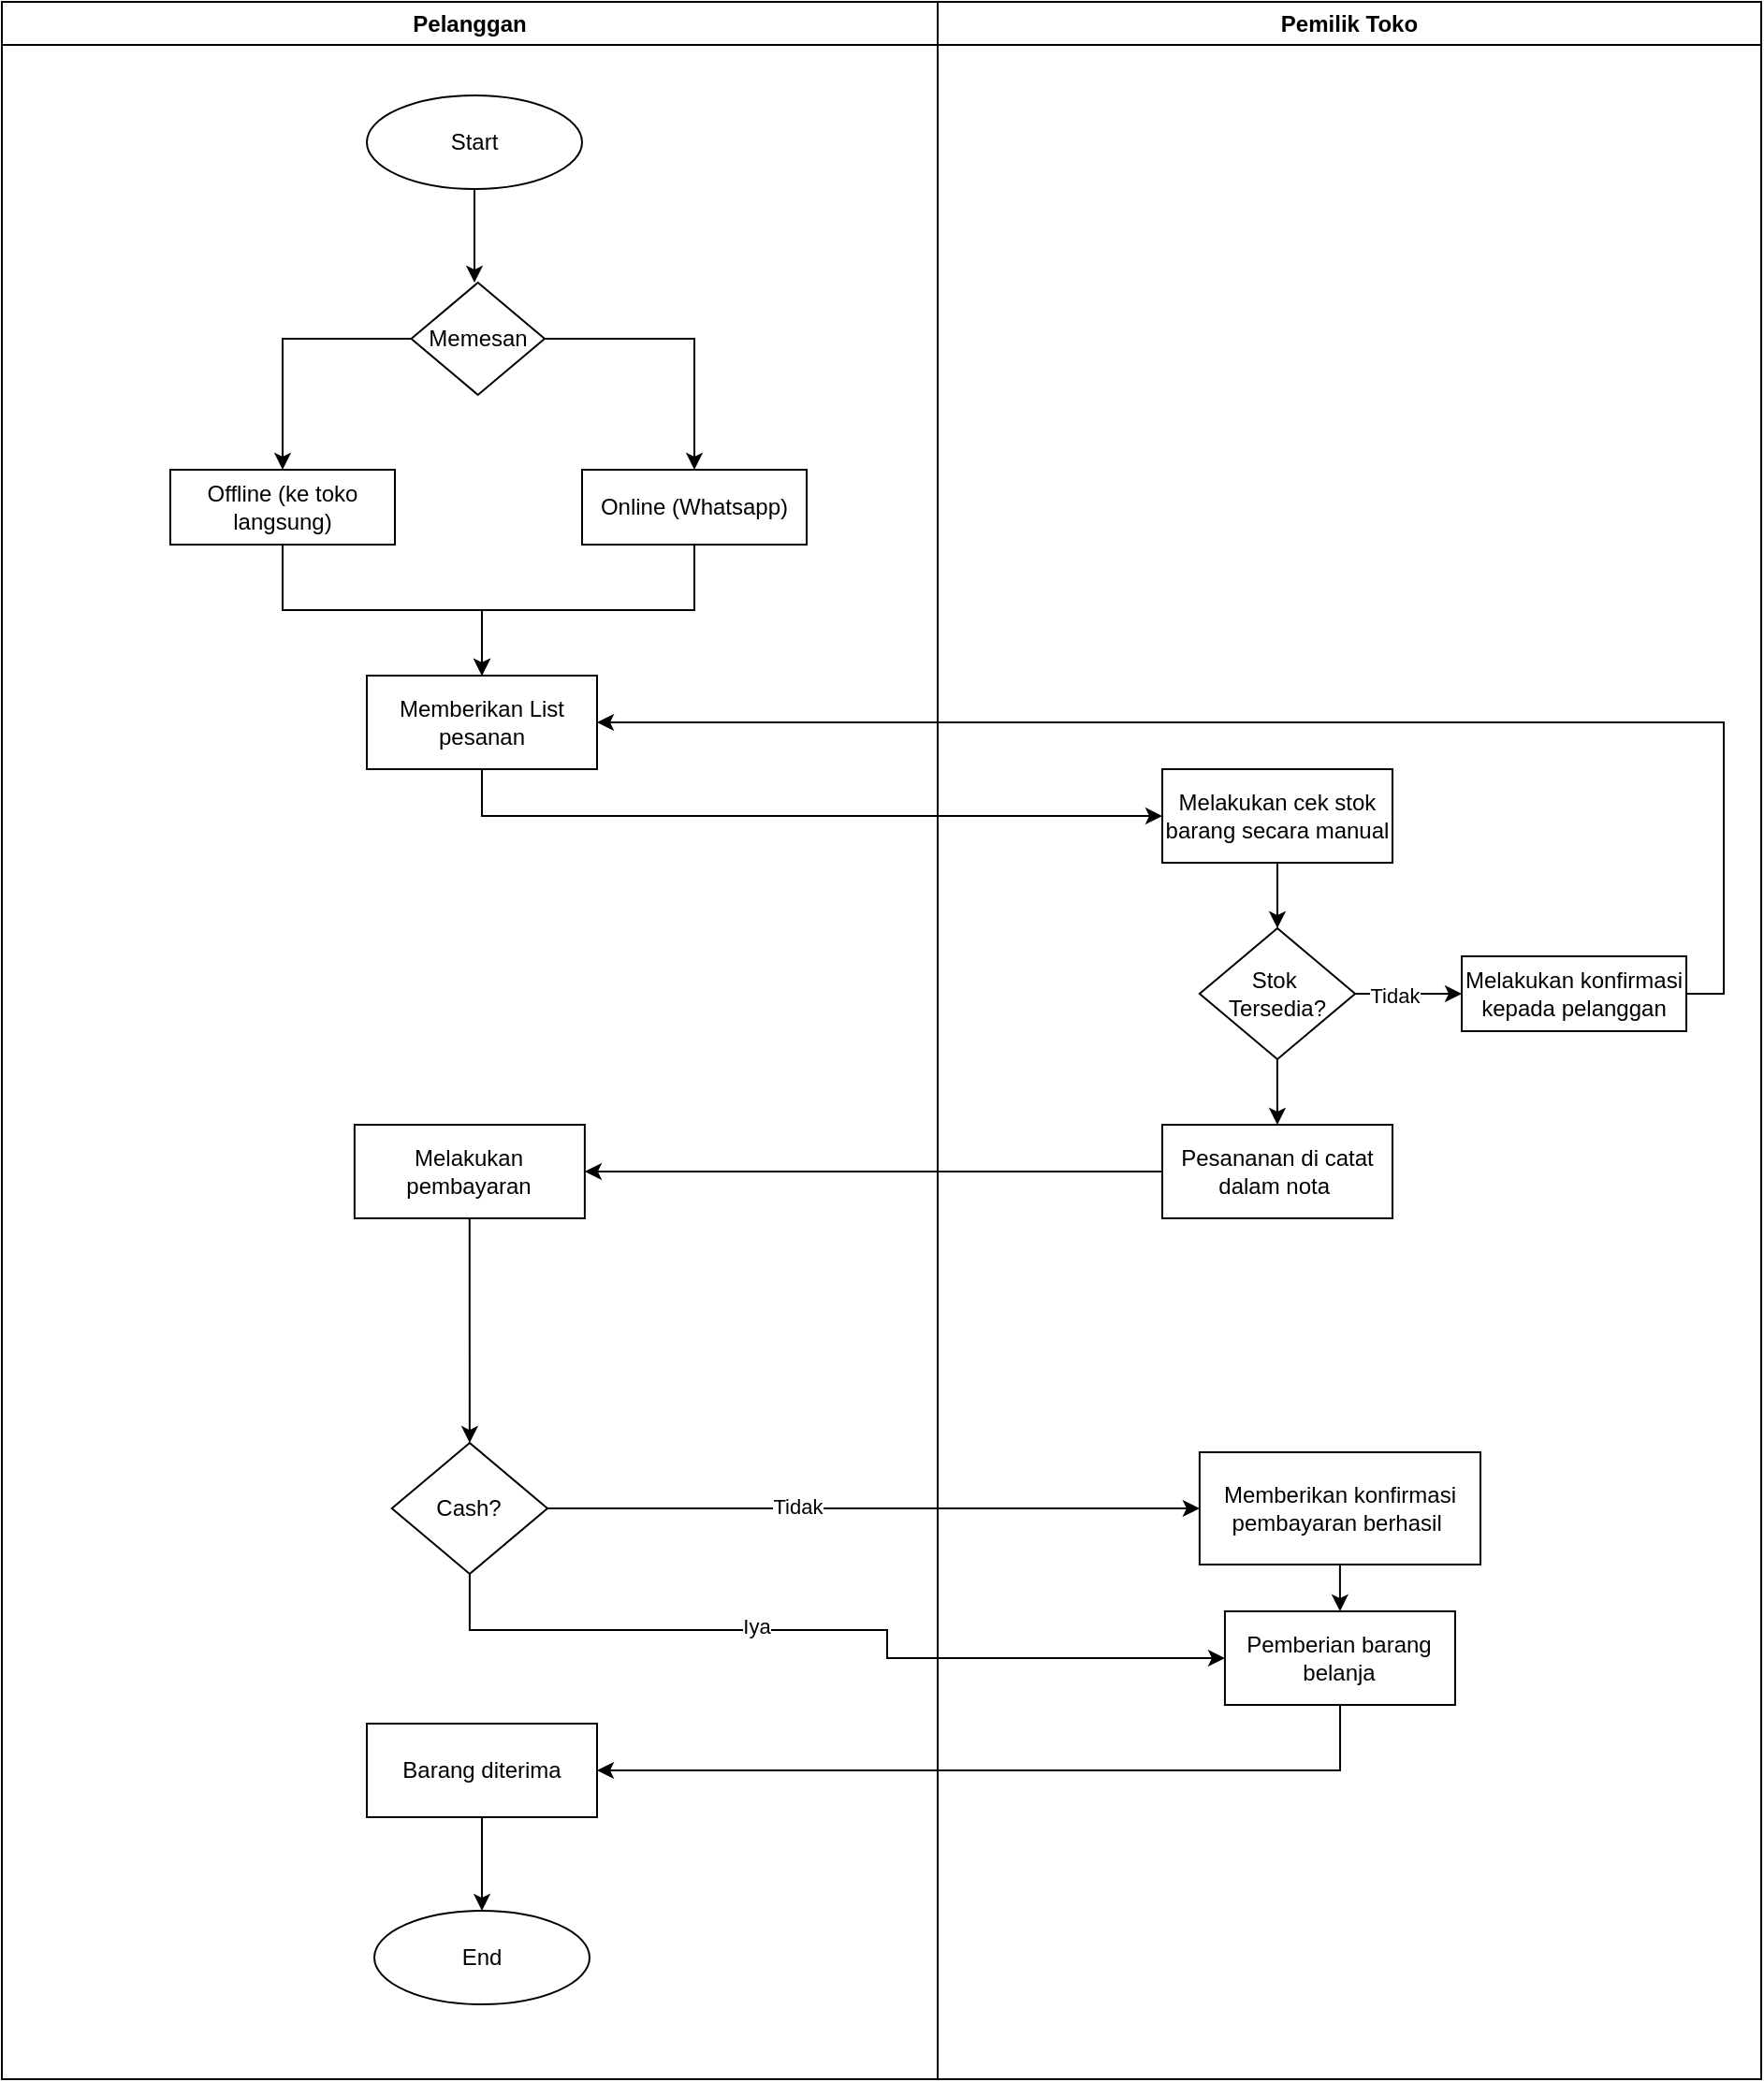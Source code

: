 <mxfile version="26.0.11">
  <diagram name="Page-1" id="lMPPSyxQ9ihXqq-34sMT">
    <mxGraphModel dx="1240" dy="547" grid="1" gridSize="10" guides="1" tooltips="1" connect="1" arrows="1" fold="1" page="1" pageScale="1" pageWidth="850" pageHeight="1100" math="0" shadow="0">
      <root>
        <mxCell id="0" />
        <mxCell id="1" parent="0" />
        <mxCell id="8Lf1zGKXDGWRpxzg6P_H-1" value="Pelanggan" style="swimlane;whiteSpace=wrap;html=1;" vertex="1" parent="1">
          <mxGeometry x="300" y="340" width="500" height="1110" as="geometry">
            <mxRectangle x="140" y="520" width="140" height="30" as="alternateBounds" />
          </mxGeometry>
        </mxCell>
        <mxCell id="8Lf1zGKXDGWRpxzg6P_H-2" value="Start" style="ellipse;whiteSpace=wrap;html=1;" vertex="1" parent="8Lf1zGKXDGWRpxzg6P_H-1">
          <mxGeometry x="195" y="50" width="115" height="50" as="geometry" />
        </mxCell>
        <mxCell id="8Lf1zGKXDGWRpxzg6P_H-84" style="edgeStyle=orthogonalEdgeStyle;rounded=0;orthogonalLoop=1;jettySize=auto;html=1;entryX=0.5;entryY=0;entryDx=0;entryDy=0;" edge="1" parent="8Lf1zGKXDGWRpxzg6P_H-1" source="8Lf1zGKXDGWRpxzg6P_H-4" target="8Lf1zGKXDGWRpxzg6P_H-15">
          <mxGeometry relative="1" as="geometry" />
        </mxCell>
        <mxCell id="8Lf1zGKXDGWRpxzg6P_H-4" value="Offline (ke toko langsung)" style="rounded=0;whiteSpace=wrap;html=1;" vertex="1" parent="8Lf1zGKXDGWRpxzg6P_H-1">
          <mxGeometry x="90" y="250" width="120" height="40" as="geometry" />
        </mxCell>
        <mxCell id="8Lf1zGKXDGWRpxzg6P_H-7" style="edgeStyle=orthogonalEdgeStyle;rounded=0;orthogonalLoop=1;jettySize=auto;html=1;" edge="1" parent="8Lf1zGKXDGWRpxzg6P_H-1" source="8Lf1zGKXDGWRpxzg6P_H-2">
          <mxGeometry relative="1" as="geometry">
            <mxPoint x="252.5" y="150" as="targetPoint" />
          </mxGeometry>
        </mxCell>
        <mxCell id="8Lf1zGKXDGWRpxzg6P_H-15" value="Memberikan List pesanan" style="rounded=0;whiteSpace=wrap;html=1;" vertex="1" parent="8Lf1zGKXDGWRpxzg6P_H-1">
          <mxGeometry x="195" y="360" width="123" height="50" as="geometry" />
        </mxCell>
        <mxCell id="8Lf1zGKXDGWRpxzg6P_H-65" style="edgeStyle=orthogonalEdgeStyle;rounded=0;orthogonalLoop=1;jettySize=auto;html=1;entryX=0.5;entryY=0;entryDx=0;entryDy=0;" edge="1" parent="8Lf1zGKXDGWRpxzg6P_H-1" source="8Lf1zGKXDGWRpxzg6P_H-61" target="8Lf1zGKXDGWRpxzg6P_H-4">
          <mxGeometry relative="1" as="geometry">
            <mxPoint x="240.0" y="240" as="targetPoint" />
          </mxGeometry>
        </mxCell>
        <mxCell id="8Lf1zGKXDGWRpxzg6P_H-66" style="edgeStyle=orthogonalEdgeStyle;rounded=0;orthogonalLoop=1;jettySize=auto;html=1;entryX=0.5;entryY=0;entryDx=0;entryDy=0;" edge="1" parent="8Lf1zGKXDGWRpxzg6P_H-1" source="8Lf1zGKXDGWRpxzg6P_H-61" target="8Lf1zGKXDGWRpxzg6P_H-64">
          <mxGeometry relative="1" as="geometry" />
        </mxCell>
        <mxCell id="8Lf1zGKXDGWRpxzg6P_H-61" value="Memesan" style="rhombus;whiteSpace=wrap;html=1;" vertex="1" parent="8Lf1zGKXDGWRpxzg6P_H-1">
          <mxGeometry x="218.75" y="150" width="71.25" height="60" as="geometry" />
        </mxCell>
        <mxCell id="8Lf1zGKXDGWRpxzg6P_H-71" style="edgeStyle=orthogonalEdgeStyle;rounded=0;orthogonalLoop=1;jettySize=auto;html=1;entryX=0.5;entryY=0;entryDx=0;entryDy=0;" edge="1" parent="8Lf1zGKXDGWRpxzg6P_H-1" source="8Lf1zGKXDGWRpxzg6P_H-64" target="8Lf1zGKXDGWRpxzg6P_H-15">
          <mxGeometry relative="1" as="geometry" />
        </mxCell>
        <mxCell id="8Lf1zGKXDGWRpxzg6P_H-64" value="Online (Whatsapp)" style="rounded=0;whiteSpace=wrap;html=1;" vertex="1" parent="8Lf1zGKXDGWRpxzg6P_H-1">
          <mxGeometry x="310" y="250" width="120" height="40" as="geometry" />
        </mxCell>
        <mxCell id="8Lf1zGKXDGWRpxzg6P_H-97" style="edgeStyle=orthogonalEdgeStyle;rounded=0;orthogonalLoop=1;jettySize=auto;html=1;" edge="1" parent="8Lf1zGKXDGWRpxzg6P_H-1" source="8Lf1zGKXDGWRpxzg6P_H-91" target="8Lf1zGKXDGWRpxzg6P_H-94">
          <mxGeometry relative="1" as="geometry" />
        </mxCell>
        <mxCell id="8Lf1zGKXDGWRpxzg6P_H-91" value="Melakukan pembayaran" style="rounded=0;whiteSpace=wrap;html=1;" vertex="1" parent="8Lf1zGKXDGWRpxzg6P_H-1">
          <mxGeometry x="188.44" y="600" width="123" height="50" as="geometry" />
        </mxCell>
        <mxCell id="8Lf1zGKXDGWRpxzg6P_H-94" value="Cash?" style="rhombus;whiteSpace=wrap;html=1;" vertex="1" parent="8Lf1zGKXDGWRpxzg6P_H-1">
          <mxGeometry x="208.38" y="770" width="83.12" height="70" as="geometry" />
        </mxCell>
        <mxCell id="8Lf1zGKXDGWRpxzg6P_H-125" style="edgeStyle=orthogonalEdgeStyle;rounded=0;orthogonalLoop=1;jettySize=auto;html=1;" edge="1" parent="8Lf1zGKXDGWRpxzg6P_H-1" source="8Lf1zGKXDGWRpxzg6P_H-117" target="8Lf1zGKXDGWRpxzg6P_H-118">
          <mxGeometry relative="1" as="geometry" />
        </mxCell>
        <mxCell id="8Lf1zGKXDGWRpxzg6P_H-117" value="Barang diterima" style="rounded=0;whiteSpace=wrap;html=1;" vertex="1" parent="8Lf1zGKXDGWRpxzg6P_H-1">
          <mxGeometry x="195" y="920" width="123" height="50" as="geometry" />
        </mxCell>
        <mxCell id="8Lf1zGKXDGWRpxzg6P_H-118" value="End" style="ellipse;whiteSpace=wrap;html=1;" vertex="1" parent="8Lf1zGKXDGWRpxzg6P_H-1">
          <mxGeometry x="199" y="1020" width="115" height="50" as="geometry" />
        </mxCell>
        <mxCell id="8Lf1zGKXDGWRpxzg6P_H-48" value="Pemilik Toko" style="swimlane;whiteSpace=wrap;html=1;" vertex="1" parent="1">
          <mxGeometry x="800" y="340" width="440" height="1110" as="geometry">
            <mxRectangle x="140" y="520" width="140" height="30" as="alternateBounds" />
          </mxGeometry>
        </mxCell>
        <mxCell id="8Lf1zGKXDGWRpxzg6P_H-67" value="Melakukan konfirmasi kepada pelanggan" style="rounded=0;whiteSpace=wrap;html=1;" vertex="1" parent="8Lf1zGKXDGWRpxzg6P_H-48">
          <mxGeometry x="280" y="510" width="120" height="40" as="geometry" />
        </mxCell>
        <mxCell id="8Lf1zGKXDGWRpxzg6P_H-76" style="edgeStyle=orthogonalEdgeStyle;rounded=0;orthogonalLoop=1;jettySize=auto;html=1;entryX=0.5;entryY=0;entryDx=0;entryDy=0;" edge="1" parent="8Lf1zGKXDGWRpxzg6P_H-48" source="8Lf1zGKXDGWRpxzg6P_H-73" target="8Lf1zGKXDGWRpxzg6P_H-74">
          <mxGeometry relative="1" as="geometry" />
        </mxCell>
        <mxCell id="8Lf1zGKXDGWRpxzg6P_H-73" value="Melakukan cek stok barang secara manual" style="rounded=0;whiteSpace=wrap;html=1;" vertex="1" parent="8Lf1zGKXDGWRpxzg6P_H-48">
          <mxGeometry x="120" y="410" width="123" height="50" as="geometry" />
        </mxCell>
        <mxCell id="8Lf1zGKXDGWRpxzg6P_H-102" style="edgeStyle=orthogonalEdgeStyle;rounded=0;orthogonalLoop=1;jettySize=auto;html=1;entryX=0;entryY=0.5;entryDx=0;entryDy=0;" edge="1" parent="8Lf1zGKXDGWRpxzg6P_H-48" source="8Lf1zGKXDGWRpxzg6P_H-74" target="8Lf1zGKXDGWRpxzg6P_H-67">
          <mxGeometry relative="1" as="geometry" />
        </mxCell>
        <mxCell id="8Lf1zGKXDGWRpxzg6P_H-103" value="Tidak" style="edgeLabel;html=1;align=center;verticalAlign=middle;resizable=0;points=[];" vertex="1" connectable="0" parent="8Lf1zGKXDGWRpxzg6P_H-102">
          <mxGeometry x="-0.275" y="-1" relative="1" as="geometry">
            <mxPoint as="offset" />
          </mxGeometry>
        </mxCell>
        <mxCell id="8Lf1zGKXDGWRpxzg6P_H-104" style="edgeStyle=orthogonalEdgeStyle;rounded=0;orthogonalLoop=1;jettySize=auto;html=1;" edge="1" parent="8Lf1zGKXDGWRpxzg6P_H-48" source="8Lf1zGKXDGWRpxzg6P_H-74" target="8Lf1zGKXDGWRpxzg6P_H-100">
          <mxGeometry relative="1" as="geometry" />
        </mxCell>
        <mxCell id="8Lf1zGKXDGWRpxzg6P_H-74" value="Stok&amp;nbsp;&lt;div&gt;Tersedia?&lt;/div&gt;" style="rhombus;whiteSpace=wrap;html=1;" vertex="1" parent="8Lf1zGKXDGWRpxzg6P_H-48">
          <mxGeometry x="139.94" y="495" width="83.12" height="70" as="geometry" />
        </mxCell>
        <mxCell id="8Lf1zGKXDGWRpxzg6P_H-100" value="Pesananan di catat dalam nota&amp;nbsp;" style="rounded=0;whiteSpace=wrap;html=1;" vertex="1" parent="8Lf1zGKXDGWRpxzg6P_H-48">
          <mxGeometry x="120" y="600" width="123" height="50" as="geometry" />
        </mxCell>
        <mxCell id="8Lf1zGKXDGWRpxzg6P_H-120" style="edgeStyle=orthogonalEdgeStyle;rounded=0;orthogonalLoop=1;jettySize=auto;html=1;" edge="1" parent="8Lf1zGKXDGWRpxzg6P_H-48" source="8Lf1zGKXDGWRpxzg6P_H-108" target="8Lf1zGKXDGWRpxzg6P_H-119">
          <mxGeometry relative="1" as="geometry" />
        </mxCell>
        <mxCell id="8Lf1zGKXDGWRpxzg6P_H-108" value="Memberikan konfirmasi pembayaran berhasil&amp;nbsp;" style="rounded=0;whiteSpace=wrap;html=1;" vertex="1" parent="8Lf1zGKXDGWRpxzg6P_H-48">
          <mxGeometry x="139.94" y="775" width="150.06" height="60" as="geometry" />
        </mxCell>
        <mxCell id="8Lf1zGKXDGWRpxzg6P_H-119" value="Pemberian barang belanja" style="rounded=0;whiteSpace=wrap;html=1;" vertex="1" parent="8Lf1zGKXDGWRpxzg6P_H-48">
          <mxGeometry x="153.47" y="860" width="123" height="50" as="geometry" />
        </mxCell>
        <mxCell id="8Lf1zGKXDGWRpxzg6P_H-75" style="edgeStyle=orthogonalEdgeStyle;rounded=0;orthogonalLoop=1;jettySize=auto;html=1;entryX=0;entryY=0.5;entryDx=0;entryDy=0;" edge="1" parent="1" source="8Lf1zGKXDGWRpxzg6P_H-15" target="8Lf1zGKXDGWRpxzg6P_H-73">
          <mxGeometry relative="1" as="geometry">
            <Array as="points">
              <mxPoint x="557" y="775" />
            </Array>
          </mxGeometry>
        </mxCell>
        <mxCell id="8Lf1zGKXDGWRpxzg6P_H-88" style="edgeStyle=orthogonalEdgeStyle;rounded=0;orthogonalLoop=1;jettySize=auto;html=1;entryX=1;entryY=0.5;entryDx=0;entryDy=0;" edge="1" parent="1" source="8Lf1zGKXDGWRpxzg6P_H-67" target="8Lf1zGKXDGWRpxzg6P_H-15">
          <mxGeometry relative="1" as="geometry">
            <Array as="points">
              <mxPoint x="1220" y="870" />
              <mxPoint x="1220" y="725" />
            </Array>
          </mxGeometry>
        </mxCell>
        <mxCell id="8Lf1zGKXDGWRpxzg6P_H-115" style="edgeStyle=orthogonalEdgeStyle;rounded=0;orthogonalLoop=1;jettySize=auto;html=1;entryX=0;entryY=0.5;entryDx=0;entryDy=0;" edge="1" parent="1" source="8Lf1zGKXDGWRpxzg6P_H-94" target="8Lf1zGKXDGWRpxzg6P_H-108">
          <mxGeometry relative="1" as="geometry" />
        </mxCell>
        <mxCell id="8Lf1zGKXDGWRpxzg6P_H-116" value="Tidak" style="edgeLabel;html=1;align=center;verticalAlign=middle;resizable=0;points=[];" vertex="1" connectable="0" parent="8Lf1zGKXDGWRpxzg6P_H-115">
          <mxGeometry x="-0.234" y="1" relative="1" as="geometry">
            <mxPoint as="offset" />
          </mxGeometry>
        </mxCell>
        <mxCell id="8Lf1zGKXDGWRpxzg6P_H-122" style="edgeStyle=orthogonalEdgeStyle;rounded=0;orthogonalLoop=1;jettySize=auto;html=1;entryX=1;entryY=0.5;entryDx=0;entryDy=0;" edge="1" parent="1" source="8Lf1zGKXDGWRpxzg6P_H-100" target="8Lf1zGKXDGWRpxzg6P_H-91">
          <mxGeometry relative="1" as="geometry" />
        </mxCell>
        <mxCell id="8Lf1zGKXDGWRpxzg6P_H-123" style="edgeStyle=orthogonalEdgeStyle;rounded=0;orthogonalLoop=1;jettySize=auto;html=1;entryX=1;entryY=0.5;entryDx=0;entryDy=0;" edge="1" parent="1" source="8Lf1zGKXDGWRpxzg6P_H-119" target="8Lf1zGKXDGWRpxzg6P_H-117">
          <mxGeometry relative="1" as="geometry">
            <Array as="points">
              <mxPoint x="1015" y="1285" />
            </Array>
          </mxGeometry>
        </mxCell>
        <mxCell id="8Lf1zGKXDGWRpxzg6P_H-126" style="edgeStyle=orthogonalEdgeStyle;rounded=0;orthogonalLoop=1;jettySize=auto;html=1;entryX=0;entryY=0.5;entryDx=0;entryDy=0;" edge="1" parent="1" source="8Lf1zGKXDGWRpxzg6P_H-94" target="8Lf1zGKXDGWRpxzg6P_H-119">
          <mxGeometry relative="1" as="geometry">
            <Array as="points">
              <mxPoint x="550" y="1210" />
              <mxPoint x="773" y="1210" />
              <mxPoint x="773" y="1225" />
            </Array>
          </mxGeometry>
        </mxCell>
        <mxCell id="8Lf1zGKXDGWRpxzg6P_H-127" value="Iya" style="edgeLabel;html=1;align=center;verticalAlign=middle;resizable=0;points=[];" vertex="1" connectable="0" parent="8Lf1zGKXDGWRpxzg6P_H-126">
          <mxGeometry x="-0.187" y="2" relative="1" as="geometry">
            <mxPoint as="offset" />
          </mxGeometry>
        </mxCell>
      </root>
    </mxGraphModel>
  </diagram>
</mxfile>
